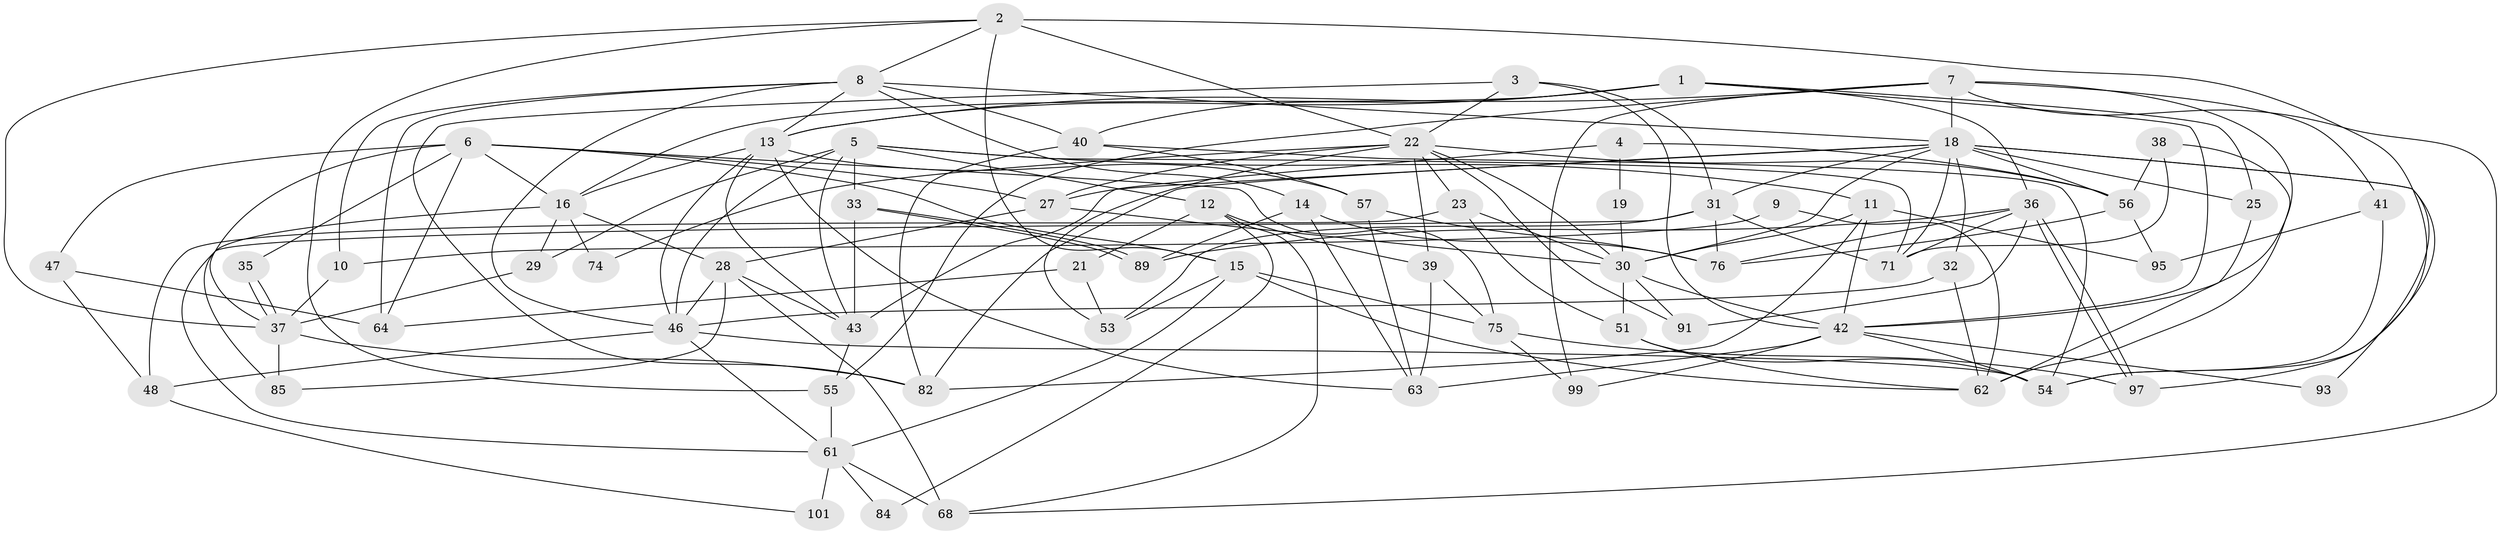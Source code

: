 // original degree distribution, {4: 0.3069306930693069, 5: 0.10891089108910891, 3: 0.297029702970297, 6: 0.13861386138613863, 2: 0.10891089108910891, 7: 0.0297029702970297, 8: 0.009900990099009901}
// Generated by graph-tools (version 1.1) at 2025/11/02/27/25 16:11:20]
// undirected, 66 vertices, 162 edges
graph export_dot {
graph [start="1"]
  node [color=gray90,style=filled];
  1 [super="+98"];
  2 [super="+65"];
  3;
  4;
  5 [super="+50"];
  6 [super="+83"];
  7 [super="+88"];
  8 [super="+24"];
  9;
  10;
  11 [super="+20"];
  12 [super="+59"];
  13 [super="+66"];
  14;
  15 [super="+26"];
  16 [super="+17"];
  18 [super="+96"];
  19;
  21;
  22 [super="+49"];
  23;
  25;
  27 [super="+34"];
  28 [super="+52"];
  29;
  30 [super="+67"];
  31 [super="+60"];
  32;
  33;
  35;
  36 [super="+73"];
  37 [super="+87"];
  38;
  39;
  40 [super="+45"];
  41;
  42 [super="+44"];
  43;
  46 [super="+58"];
  47;
  48 [super="+92"];
  51 [super="+78"];
  53;
  54 [super="+70"];
  55 [super="+69"];
  56 [super="+100"];
  57;
  61;
  62 [super="+72"];
  63 [super="+77"];
  64 [super="+94"];
  68 [super="+80"];
  71 [super="+81"];
  74;
  75 [super="+79"];
  76 [super="+90"];
  82 [super="+86"];
  84;
  85;
  89;
  91;
  93;
  95;
  97;
  99;
  101;
  1 -- 42;
  1 -- 25;
  1 -- 13;
  1 -- 16;
  1 -- 40;
  1 -- 36;
  2 -- 8;
  2 -- 15;
  2 -- 22 [weight=2];
  2 -- 55;
  2 -- 37;
  2 -- 54;
  3 -- 22;
  3 -- 31;
  3 -- 82;
  3 -- 42;
  4 -- 56;
  4 -- 43;
  4 -- 19;
  5 -- 71;
  5 -- 43;
  5 -- 12;
  5 -- 33;
  5 -- 29;
  5 -- 46;
  5 -- 11;
  6 -- 16;
  6 -- 15 [weight=2];
  6 -- 27;
  6 -- 47;
  6 -- 75;
  6 -- 64;
  6 -- 35;
  6 -- 37;
  7 -- 99;
  7 -- 13;
  7 -- 68;
  7 -- 55;
  7 -- 41;
  7 -- 42;
  7 -- 18;
  8 -- 18;
  8 -- 10;
  8 -- 13;
  8 -- 14;
  8 -- 64;
  8 -- 40;
  8 -- 46;
  9 -- 10;
  9 -- 62;
  10 -- 37;
  11 -- 30;
  11 -- 95;
  11 -- 82;
  11 -- 42;
  12 -- 84;
  12 -- 68;
  12 -- 21;
  12 -- 39;
  13 -- 57;
  13 -- 63;
  13 -- 43;
  13 -- 16;
  13 -- 46;
  14 -- 89;
  14 -- 76;
  14 -- 63;
  15 -- 61;
  15 -- 62;
  15 -- 75;
  15 -- 53;
  16 -- 74;
  16 -- 85;
  16 -- 29;
  16 -- 28;
  18 -- 30;
  18 -- 32;
  18 -- 93;
  18 -- 97;
  18 -- 82;
  18 -- 56;
  18 -- 25;
  18 -- 31;
  18 -- 71;
  18 -- 27;
  19 -- 30;
  21 -- 53;
  21 -- 64 [weight=2];
  22 -- 39;
  22 -- 74;
  22 -- 91;
  22 -- 53;
  22 -- 23;
  22 -- 30;
  22 -- 56;
  22 -- 27;
  23 -- 51;
  23 -- 30;
  23 -- 48;
  25 -- 62;
  27 -- 28 [weight=2];
  27 -- 30;
  28 -- 43;
  28 -- 85;
  28 -- 68;
  28 -- 46;
  29 -- 37;
  30 -- 91;
  30 -- 51;
  30 -- 42;
  31 -- 61;
  31 -- 76;
  31 -- 53;
  31 -- 71;
  32 -- 46 [weight=2];
  32 -- 62;
  33 -- 89;
  33 -- 89;
  33 -- 43;
  35 -- 37;
  35 -- 37;
  36 -- 71;
  36 -- 97;
  36 -- 97;
  36 -- 89;
  36 -- 91;
  36 -- 76;
  37 -- 82;
  37 -- 85;
  38 -- 71;
  38 -- 62;
  38 -- 56;
  39 -- 63;
  39 -- 75;
  40 -- 82;
  40 -- 57;
  40 -- 54;
  41 -- 54;
  41 -- 95;
  42 -- 63;
  42 -- 93;
  42 -- 99;
  42 -- 54;
  43 -- 55;
  46 -- 48;
  46 -- 61;
  46 -- 54;
  47 -- 64;
  47 -- 48;
  48 -- 101;
  51 -- 54;
  51 -- 62;
  55 -- 61;
  56 -- 76;
  56 -- 95;
  57 -- 63;
  57 -- 76;
  61 -- 68;
  61 -- 84;
  61 -- 101;
  75 -- 99;
  75 -- 97;
}
